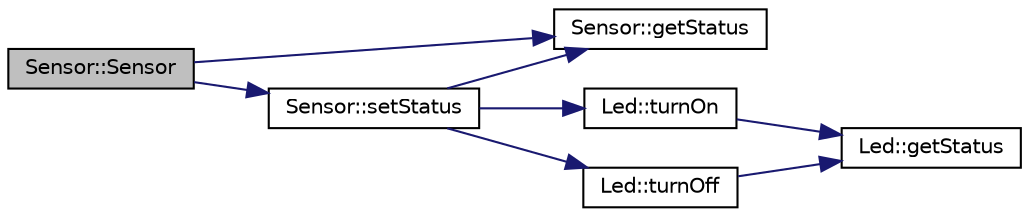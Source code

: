 digraph "Sensor::Sensor"
{
  edge [fontname="Helvetica",fontsize="10",labelfontname="Helvetica",labelfontsize="10"];
  node [fontname="Helvetica",fontsize="10",shape=record];
  rankdir="LR";
  Node0 [label="Sensor::Sensor",height=0.2,width=0.4,color="black", fillcolor="grey75", style="filled", fontcolor="black"];
  Node0 -> Node1 [color="midnightblue",fontsize="10",style="solid",fontname="Helvetica"];
  Node1 [label="Sensor::setStatus",height=0.2,width=0.4,color="black", fillcolor="white", style="filled",URL="$class_sensor.html#a7972be02ffc4de06189bf1674b10e7ca",tooltip="Set the Status object. "];
  Node1 -> Node2 [color="midnightblue",fontsize="10",style="solid",fontname="Helvetica"];
  Node2 [label="Sensor::getStatus",height=0.2,width=0.4,color="black", fillcolor="white", style="filled",URL="$class_sensor.html#a4fa4a168ce3effc89907845aa6ba1276",tooltip="Get the Status object. "];
  Node1 -> Node3 [color="midnightblue",fontsize="10",style="solid",fontname="Helvetica"];
  Node3 [label="Led::turnOn",height=0.2,width=0.4,color="black", fillcolor="white", style="filled",URL="$class_led.html#a31b9aebd54e73a88eba93068f70fd58c",tooltip="Ligar led. "];
  Node3 -> Node4 [color="midnightblue",fontsize="10",style="solid",fontname="Helvetica"];
  Node4 [label="Led::getStatus",height=0.2,width=0.4,color="black", fillcolor="white", style="filled",URL="$class_led.html#a1b58a603349633018e279f99405c09fe",tooltip="Get the Status object. "];
  Node1 -> Node5 [color="midnightblue",fontsize="10",style="solid",fontname="Helvetica"];
  Node5 [label="Led::turnOff",height=0.2,width=0.4,color="black", fillcolor="white", style="filled",URL="$class_led.html#a1ae7b75842a5395a46251abfbd798166",tooltip="Desligar o Led. "];
  Node5 -> Node4 [color="midnightblue",fontsize="10",style="solid",fontname="Helvetica"];
  Node0 -> Node2 [color="midnightblue",fontsize="10",style="solid",fontname="Helvetica"];
}
